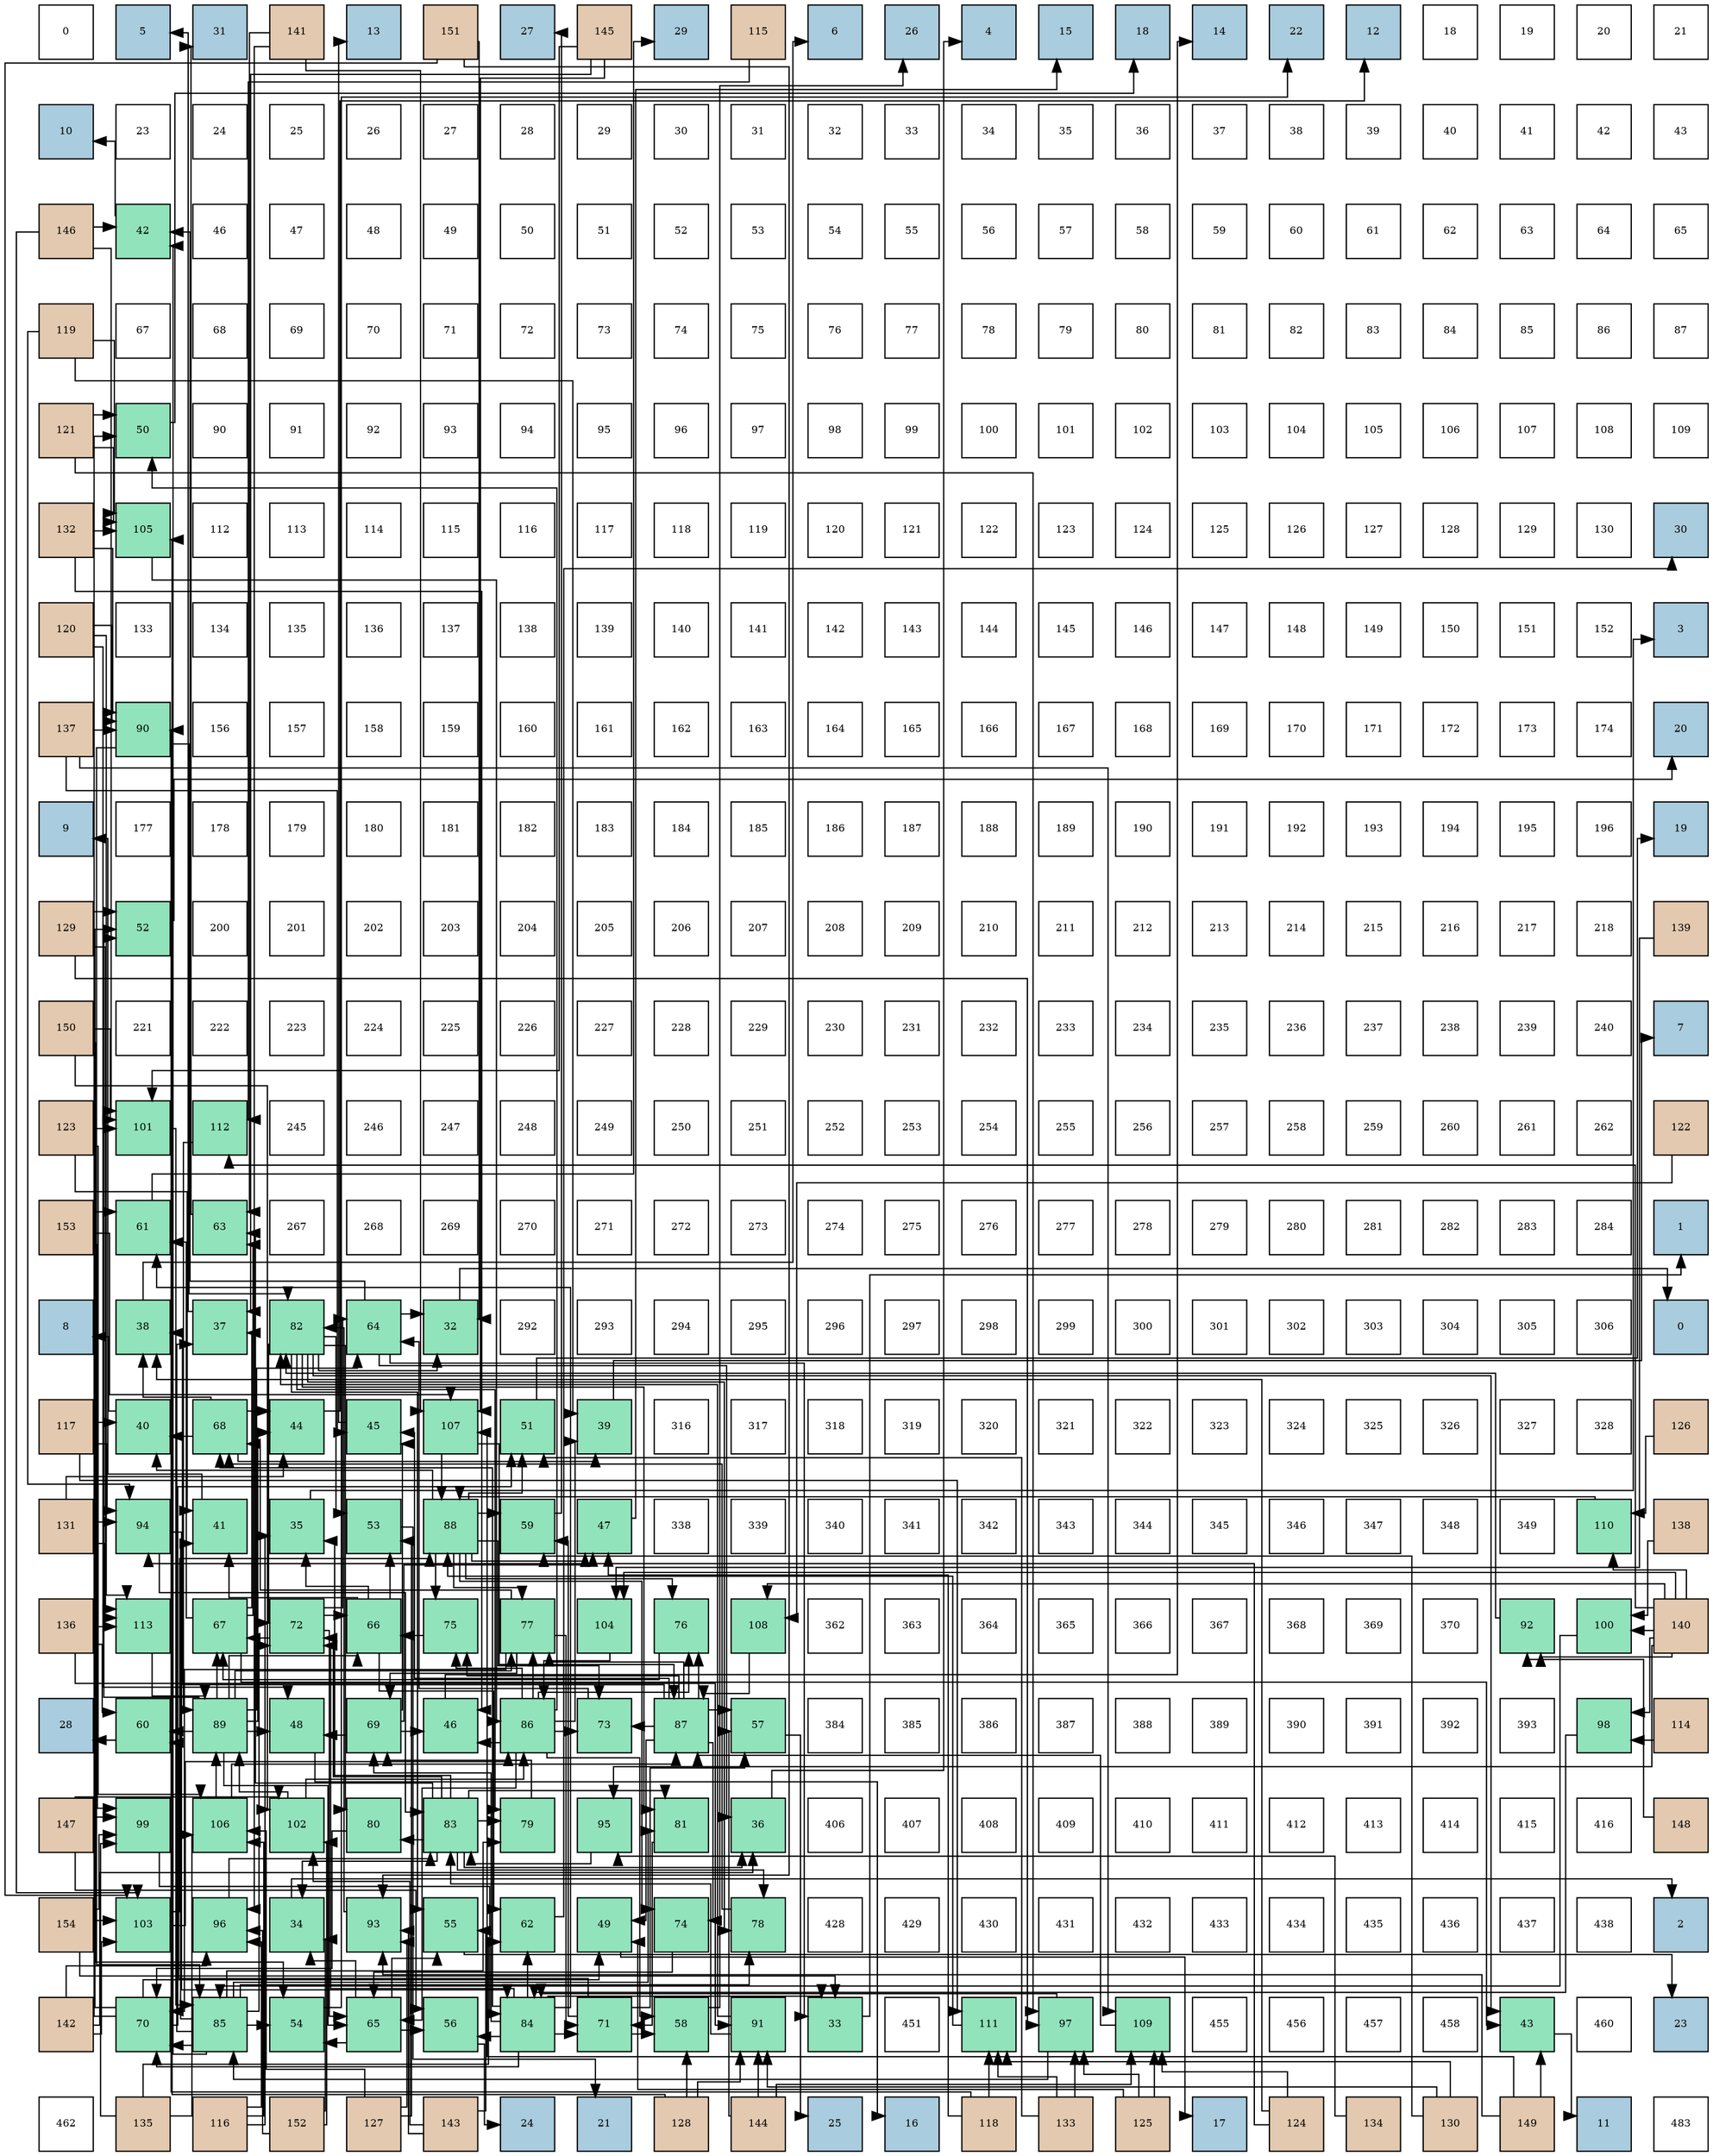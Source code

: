 digraph layout{
 rankdir=TB;
 splines=ortho;
 node [style=filled shape=square fixedsize=true width=0.6];
0[label="0", fontsize=8, fillcolor="#ffffff"];
1[label="5", fontsize=8, fillcolor="#a9ccde"];
2[label="31", fontsize=8, fillcolor="#a9ccde"];
3[label="141", fontsize=8, fillcolor="#e3c9af"];
4[label="13", fontsize=8, fillcolor="#a9ccde"];
5[label="151", fontsize=8, fillcolor="#e3c9af"];
6[label="27", fontsize=8, fillcolor="#a9ccde"];
7[label="145", fontsize=8, fillcolor="#e3c9af"];
8[label="29", fontsize=8, fillcolor="#a9ccde"];
9[label="115", fontsize=8, fillcolor="#e3c9af"];
10[label="6", fontsize=8, fillcolor="#a9ccde"];
11[label="26", fontsize=8, fillcolor="#a9ccde"];
12[label="4", fontsize=8, fillcolor="#a9ccde"];
13[label="15", fontsize=8, fillcolor="#a9ccde"];
14[label="18", fontsize=8, fillcolor="#a9ccde"];
15[label="14", fontsize=8, fillcolor="#a9ccde"];
16[label="22", fontsize=8, fillcolor="#a9ccde"];
17[label="12", fontsize=8, fillcolor="#a9ccde"];
18[label="18", fontsize=8, fillcolor="#ffffff"];
19[label="19", fontsize=8, fillcolor="#ffffff"];
20[label="20", fontsize=8, fillcolor="#ffffff"];
21[label="21", fontsize=8, fillcolor="#ffffff"];
22[label="10", fontsize=8, fillcolor="#a9ccde"];
23[label="23", fontsize=8, fillcolor="#ffffff"];
24[label="24", fontsize=8, fillcolor="#ffffff"];
25[label="25", fontsize=8, fillcolor="#ffffff"];
26[label="26", fontsize=8, fillcolor="#ffffff"];
27[label="27", fontsize=8, fillcolor="#ffffff"];
28[label="28", fontsize=8, fillcolor="#ffffff"];
29[label="29", fontsize=8, fillcolor="#ffffff"];
30[label="30", fontsize=8, fillcolor="#ffffff"];
31[label="31", fontsize=8, fillcolor="#ffffff"];
32[label="32", fontsize=8, fillcolor="#ffffff"];
33[label="33", fontsize=8, fillcolor="#ffffff"];
34[label="34", fontsize=8, fillcolor="#ffffff"];
35[label="35", fontsize=8, fillcolor="#ffffff"];
36[label="36", fontsize=8, fillcolor="#ffffff"];
37[label="37", fontsize=8, fillcolor="#ffffff"];
38[label="38", fontsize=8, fillcolor="#ffffff"];
39[label="39", fontsize=8, fillcolor="#ffffff"];
40[label="40", fontsize=8, fillcolor="#ffffff"];
41[label="41", fontsize=8, fillcolor="#ffffff"];
42[label="42", fontsize=8, fillcolor="#ffffff"];
43[label="43", fontsize=8, fillcolor="#ffffff"];
44[label="146", fontsize=8, fillcolor="#e3c9af"];
45[label="42", fontsize=8, fillcolor="#91e3bb"];
46[label="46", fontsize=8, fillcolor="#ffffff"];
47[label="47", fontsize=8, fillcolor="#ffffff"];
48[label="48", fontsize=8, fillcolor="#ffffff"];
49[label="49", fontsize=8, fillcolor="#ffffff"];
50[label="50", fontsize=8, fillcolor="#ffffff"];
51[label="51", fontsize=8, fillcolor="#ffffff"];
52[label="52", fontsize=8, fillcolor="#ffffff"];
53[label="53", fontsize=8, fillcolor="#ffffff"];
54[label="54", fontsize=8, fillcolor="#ffffff"];
55[label="55", fontsize=8, fillcolor="#ffffff"];
56[label="56", fontsize=8, fillcolor="#ffffff"];
57[label="57", fontsize=8, fillcolor="#ffffff"];
58[label="58", fontsize=8, fillcolor="#ffffff"];
59[label="59", fontsize=8, fillcolor="#ffffff"];
60[label="60", fontsize=8, fillcolor="#ffffff"];
61[label="61", fontsize=8, fillcolor="#ffffff"];
62[label="62", fontsize=8, fillcolor="#ffffff"];
63[label="63", fontsize=8, fillcolor="#ffffff"];
64[label="64", fontsize=8, fillcolor="#ffffff"];
65[label="65", fontsize=8, fillcolor="#ffffff"];
66[label="119", fontsize=8, fillcolor="#e3c9af"];
67[label="67", fontsize=8, fillcolor="#ffffff"];
68[label="68", fontsize=8, fillcolor="#ffffff"];
69[label="69", fontsize=8, fillcolor="#ffffff"];
70[label="70", fontsize=8, fillcolor="#ffffff"];
71[label="71", fontsize=8, fillcolor="#ffffff"];
72[label="72", fontsize=8, fillcolor="#ffffff"];
73[label="73", fontsize=8, fillcolor="#ffffff"];
74[label="74", fontsize=8, fillcolor="#ffffff"];
75[label="75", fontsize=8, fillcolor="#ffffff"];
76[label="76", fontsize=8, fillcolor="#ffffff"];
77[label="77", fontsize=8, fillcolor="#ffffff"];
78[label="78", fontsize=8, fillcolor="#ffffff"];
79[label="79", fontsize=8, fillcolor="#ffffff"];
80[label="80", fontsize=8, fillcolor="#ffffff"];
81[label="81", fontsize=8, fillcolor="#ffffff"];
82[label="82", fontsize=8, fillcolor="#ffffff"];
83[label="83", fontsize=8, fillcolor="#ffffff"];
84[label="84", fontsize=8, fillcolor="#ffffff"];
85[label="85", fontsize=8, fillcolor="#ffffff"];
86[label="86", fontsize=8, fillcolor="#ffffff"];
87[label="87", fontsize=8, fillcolor="#ffffff"];
88[label="121", fontsize=8, fillcolor="#e3c9af"];
89[label="50", fontsize=8, fillcolor="#91e3bb"];
90[label="90", fontsize=8, fillcolor="#ffffff"];
91[label="91", fontsize=8, fillcolor="#ffffff"];
92[label="92", fontsize=8, fillcolor="#ffffff"];
93[label="93", fontsize=8, fillcolor="#ffffff"];
94[label="94", fontsize=8, fillcolor="#ffffff"];
95[label="95", fontsize=8, fillcolor="#ffffff"];
96[label="96", fontsize=8, fillcolor="#ffffff"];
97[label="97", fontsize=8, fillcolor="#ffffff"];
98[label="98", fontsize=8, fillcolor="#ffffff"];
99[label="99", fontsize=8, fillcolor="#ffffff"];
100[label="100", fontsize=8, fillcolor="#ffffff"];
101[label="101", fontsize=8, fillcolor="#ffffff"];
102[label="102", fontsize=8, fillcolor="#ffffff"];
103[label="103", fontsize=8, fillcolor="#ffffff"];
104[label="104", fontsize=8, fillcolor="#ffffff"];
105[label="105", fontsize=8, fillcolor="#ffffff"];
106[label="106", fontsize=8, fillcolor="#ffffff"];
107[label="107", fontsize=8, fillcolor="#ffffff"];
108[label="108", fontsize=8, fillcolor="#ffffff"];
109[label="109", fontsize=8, fillcolor="#ffffff"];
110[label="132", fontsize=8, fillcolor="#e3c9af"];
111[label="105", fontsize=8, fillcolor="#91e3bb"];
112[label="112", fontsize=8, fillcolor="#ffffff"];
113[label="113", fontsize=8, fillcolor="#ffffff"];
114[label="114", fontsize=8, fillcolor="#ffffff"];
115[label="115", fontsize=8, fillcolor="#ffffff"];
116[label="116", fontsize=8, fillcolor="#ffffff"];
117[label="117", fontsize=8, fillcolor="#ffffff"];
118[label="118", fontsize=8, fillcolor="#ffffff"];
119[label="119", fontsize=8, fillcolor="#ffffff"];
120[label="120", fontsize=8, fillcolor="#ffffff"];
121[label="121", fontsize=8, fillcolor="#ffffff"];
122[label="122", fontsize=8, fillcolor="#ffffff"];
123[label="123", fontsize=8, fillcolor="#ffffff"];
124[label="124", fontsize=8, fillcolor="#ffffff"];
125[label="125", fontsize=8, fillcolor="#ffffff"];
126[label="126", fontsize=8, fillcolor="#ffffff"];
127[label="127", fontsize=8, fillcolor="#ffffff"];
128[label="128", fontsize=8, fillcolor="#ffffff"];
129[label="129", fontsize=8, fillcolor="#ffffff"];
130[label="130", fontsize=8, fillcolor="#ffffff"];
131[label="30", fontsize=8, fillcolor="#a9ccde"];
132[label="120", fontsize=8, fillcolor="#e3c9af"];
133[label="133", fontsize=8, fillcolor="#ffffff"];
134[label="134", fontsize=8, fillcolor="#ffffff"];
135[label="135", fontsize=8, fillcolor="#ffffff"];
136[label="136", fontsize=8, fillcolor="#ffffff"];
137[label="137", fontsize=8, fillcolor="#ffffff"];
138[label="138", fontsize=8, fillcolor="#ffffff"];
139[label="139", fontsize=8, fillcolor="#ffffff"];
140[label="140", fontsize=8, fillcolor="#ffffff"];
141[label="141", fontsize=8, fillcolor="#ffffff"];
142[label="142", fontsize=8, fillcolor="#ffffff"];
143[label="143", fontsize=8, fillcolor="#ffffff"];
144[label="144", fontsize=8, fillcolor="#ffffff"];
145[label="145", fontsize=8, fillcolor="#ffffff"];
146[label="146", fontsize=8, fillcolor="#ffffff"];
147[label="147", fontsize=8, fillcolor="#ffffff"];
148[label="148", fontsize=8, fillcolor="#ffffff"];
149[label="149", fontsize=8, fillcolor="#ffffff"];
150[label="150", fontsize=8, fillcolor="#ffffff"];
151[label="151", fontsize=8, fillcolor="#ffffff"];
152[label="152", fontsize=8, fillcolor="#ffffff"];
153[label="3", fontsize=8, fillcolor="#a9ccde"];
154[label="137", fontsize=8, fillcolor="#e3c9af"];
155[label="90", fontsize=8, fillcolor="#91e3bb"];
156[label="156", fontsize=8, fillcolor="#ffffff"];
157[label="157", fontsize=8, fillcolor="#ffffff"];
158[label="158", fontsize=8, fillcolor="#ffffff"];
159[label="159", fontsize=8, fillcolor="#ffffff"];
160[label="160", fontsize=8, fillcolor="#ffffff"];
161[label="161", fontsize=8, fillcolor="#ffffff"];
162[label="162", fontsize=8, fillcolor="#ffffff"];
163[label="163", fontsize=8, fillcolor="#ffffff"];
164[label="164", fontsize=8, fillcolor="#ffffff"];
165[label="165", fontsize=8, fillcolor="#ffffff"];
166[label="166", fontsize=8, fillcolor="#ffffff"];
167[label="167", fontsize=8, fillcolor="#ffffff"];
168[label="168", fontsize=8, fillcolor="#ffffff"];
169[label="169", fontsize=8, fillcolor="#ffffff"];
170[label="170", fontsize=8, fillcolor="#ffffff"];
171[label="171", fontsize=8, fillcolor="#ffffff"];
172[label="172", fontsize=8, fillcolor="#ffffff"];
173[label="173", fontsize=8, fillcolor="#ffffff"];
174[label="174", fontsize=8, fillcolor="#ffffff"];
175[label="20", fontsize=8, fillcolor="#a9ccde"];
176[label="9", fontsize=8, fillcolor="#a9ccde"];
177[label="177", fontsize=8, fillcolor="#ffffff"];
178[label="178", fontsize=8, fillcolor="#ffffff"];
179[label="179", fontsize=8, fillcolor="#ffffff"];
180[label="180", fontsize=8, fillcolor="#ffffff"];
181[label="181", fontsize=8, fillcolor="#ffffff"];
182[label="182", fontsize=8, fillcolor="#ffffff"];
183[label="183", fontsize=8, fillcolor="#ffffff"];
184[label="184", fontsize=8, fillcolor="#ffffff"];
185[label="185", fontsize=8, fillcolor="#ffffff"];
186[label="186", fontsize=8, fillcolor="#ffffff"];
187[label="187", fontsize=8, fillcolor="#ffffff"];
188[label="188", fontsize=8, fillcolor="#ffffff"];
189[label="189", fontsize=8, fillcolor="#ffffff"];
190[label="190", fontsize=8, fillcolor="#ffffff"];
191[label="191", fontsize=8, fillcolor="#ffffff"];
192[label="192", fontsize=8, fillcolor="#ffffff"];
193[label="193", fontsize=8, fillcolor="#ffffff"];
194[label="194", fontsize=8, fillcolor="#ffffff"];
195[label="195", fontsize=8, fillcolor="#ffffff"];
196[label="196", fontsize=8, fillcolor="#ffffff"];
197[label="19", fontsize=8, fillcolor="#a9ccde"];
198[label="129", fontsize=8, fillcolor="#e3c9af"];
199[label="52", fontsize=8, fillcolor="#91e3bb"];
200[label="200", fontsize=8, fillcolor="#ffffff"];
201[label="201", fontsize=8, fillcolor="#ffffff"];
202[label="202", fontsize=8, fillcolor="#ffffff"];
203[label="203", fontsize=8, fillcolor="#ffffff"];
204[label="204", fontsize=8, fillcolor="#ffffff"];
205[label="205", fontsize=8, fillcolor="#ffffff"];
206[label="206", fontsize=8, fillcolor="#ffffff"];
207[label="207", fontsize=8, fillcolor="#ffffff"];
208[label="208", fontsize=8, fillcolor="#ffffff"];
209[label="209", fontsize=8, fillcolor="#ffffff"];
210[label="210", fontsize=8, fillcolor="#ffffff"];
211[label="211", fontsize=8, fillcolor="#ffffff"];
212[label="212", fontsize=8, fillcolor="#ffffff"];
213[label="213", fontsize=8, fillcolor="#ffffff"];
214[label="214", fontsize=8, fillcolor="#ffffff"];
215[label="215", fontsize=8, fillcolor="#ffffff"];
216[label="216", fontsize=8, fillcolor="#ffffff"];
217[label="217", fontsize=8, fillcolor="#ffffff"];
218[label="218", fontsize=8, fillcolor="#ffffff"];
219[label="139", fontsize=8, fillcolor="#e3c9af"];
220[label="150", fontsize=8, fillcolor="#e3c9af"];
221[label="221", fontsize=8, fillcolor="#ffffff"];
222[label="222", fontsize=8, fillcolor="#ffffff"];
223[label="223", fontsize=8, fillcolor="#ffffff"];
224[label="224", fontsize=8, fillcolor="#ffffff"];
225[label="225", fontsize=8, fillcolor="#ffffff"];
226[label="226", fontsize=8, fillcolor="#ffffff"];
227[label="227", fontsize=8, fillcolor="#ffffff"];
228[label="228", fontsize=8, fillcolor="#ffffff"];
229[label="229", fontsize=8, fillcolor="#ffffff"];
230[label="230", fontsize=8, fillcolor="#ffffff"];
231[label="231", fontsize=8, fillcolor="#ffffff"];
232[label="232", fontsize=8, fillcolor="#ffffff"];
233[label="233", fontsize=8, fillcolor="#ffffff"];
234[label="234", fontsize=8, fillcolor="#ffffff"];
235[label="235", fontsize=8, fillcolor="#ffffff"];
236[label="236", fontsize=8, fillcolor="#ffffff"];
237[label="237", fontsize=8, fillcolor="#ffffff"];
238[label="238", fontsize=8, fillcolor="#ffffff"];
239[label="239", fontsize=8, fillcolor="#ffffff"];
240[label="240", fontsize=8, fillcolor="#ffffff"];
241[label="7", fontsize=8, fillcolor="#a9ccde"];
242[label="123", fontsize=8, fillcolor="#e3c9af"];
243[label="101", fontsize=8, fillcolor="#91e3bb"];
244[label="112", fontsize=8, fillcolor="#91e3bb"];
245[label="245", fontsize=8, fillcolor="#ffffff"];
246[label="246", fontsize=8, fillcolor="#ffffff"];
247[label="247", fontsize=8, fillcolor="#ffffff"];
248[label="248", fontsize=8, fillcolor="#ffffff"];
249[label="249", fontsize=8, fillcolor="#ffffff"];
250[label="250", fontsize=8, fillcolor="#ffffff"];
251[label="251", fontsize=8, fillcolor="#ffffff"];
252[label="252", fontsize=8, fillcolor="#ffffff"];
253[label="253", fontsize=8, fillcolor="#ffffff"];
254[label="254", fontsize=8, fillcolor="#ffffff"];
255[label="255", fontsize=8, fillcolor="#ffffff"];
256[label="256", fontsize=8, fillcolor="#ffffff"];
257[label="257", fontsize=8, fillcolor="#ffffff"];
258[label="258", fontsize=8, fillcolor="#ffffff"];
259[label="259", fontsize=8, fillcolor="#ffffff"];
260[label="260", fontsize=8, fillcolor="#ffffff"];
261[label="261", fontsize=8, fillcolor="#ffffff"];
262[label="262", fontsize=8, fillcolor="#ffffff"];
263[label="122", fontsize=8, fillcolor="#e3c9af"];
264[label="153", fontsize=8, fillcolor="#e3c9af"];
265[label="61", fontsize=8, fillcolor="#91e3bb"];
266[label="63", fontsize=8, fillcolor="#91e3bb"];
267[label="267", fontsize=8, fillcolor="#ffffff"];
268[label="268", fontsize=8, fillcolor="#ffffff"];
269[label="269", fontsize=8, fillcolor="#ffffff"];
270[label="270", fontsize=8, fillcolor="#ffffff"];
271[label="271", fontsize=8, fillcolor="#ffffff"];
272[label="272", fontsize=8, fillcolor="#ffffff"];
273[label="273", fontsize=8, fillcolor="#ffffff"];
274[label="274", fontsize=8, fillcolor="#ffffff"];
275[label="275", fontsize=8, fillcolor="#ffffff"];
276[label="276", fontsize=8, fillcolor="#ffffff"];
277[label="277", fontsize=8, fillcolor="#ffffff"];
278[label="278", fontsize=8, fillcolor="#ffffff"];
279[label="279", fontsize=8, fillcolor="#ffffff"];
280[label="280", fontsize=8, fillcolor="#ffffff"];
281[label="281", fontsize=8, fillcolor="#ffffff"];
282[label="282", fontsize=8, fillcolor="#ffffff"];
283[label="283", fontsize=8, fillcolor="#ffffff"];
284[label="284", fontsize=8, fillcolor="#ffffff"];
285[label="1", fontsize=8, fillcolor="#a9ccde"];
286[label="8", fontsize=8, fillcolor="#a9ccde"];
287[label="38", fontsize=8, fillcolor="#91e3bb"];
288[label="37", fontsize=8, fillcolor="#91e3bb"];
289[label="82", fontsize=8, fillcolor="#91e3bb"];
290[label="64", fontsize=8, fillcolor="#91e3bb"];
291[label="32", fontsize=8, fillcolor="#91e3bb"];
292[label="292", fontsize=8, fillcolor="#ffffff"];
293[label="293", fontsize=8, fillcolor="#ffffff"];
294[label="294", fontsize=8, fillcolor="#ffffff"];
295[label="295", fontsize=8, fillcolor="#ffffff"];
296[label="296", fontsize=8, fillcolor="#ffffff"];
297[label="297", fontsize=8, fillcolor="#ffffff"];
298[label="298", fontsize=8, fillcolor="#ffffff"];
299[label="299", fontsize=8, fillcolor="#ffffff"];
300[label="300", fontsize=8, fillcolor="#ffffff"];
301[label="301", fontsize=8, fillcolor="#ffffff"];
302[label="302", fontsize=8, fillcolor="#ffffff"];
303[label="303", fontsize=8, fillcolor="#ffffff"];
304[label="304", fontsize=8, fillcolor="#ffffff"];
305[label="305", fontsize=8, fillcolor="#ffffff"];
306[label="306", fontsize=8, fillcolor="#ffffff"];
307[label="0", fontsize=8, fillcolor="#a9ccde"];
308[label="117", fontsize=8, fillcolor="#e3c9af"];
309[label="40", fontsize=8, fillcolor="#91e3bb"];
310[label="68", fontsize=8, fillcolor="#91e3bb"];
311[label="44", fontsize=8, fillcolor="#91e3bb"];
312[label="45", fontsize=8, fillcolor="#91e3bb"];
313[label="107", fontsize=8, fillcolor="#91e3bb"];
314[label="51", fontsize=8, fillcolor="#91e3bb"];
315[label="39", fontsize=8, fillcolor="#91e3bb"];
316[label="316", fontsize=8, fillcolor="#ffffff"];
317[label="317", fontsize=8, fillcolor="#ffffff"];
318[label="318", fontsize=8, fillcolor="#ffffff"];
319[label="319", fontsize=8, fillcolor="#ffffff"];
320[label="320", fontsize=8, fillcolor="#ffffff"];
321[label="321", fontsize=8, fillcolor="#ffffff"];
322[label="322", fontsize=8, fillcolor="#ffffff"];
323[label="323", fontsize=8, fillcolor="#ffffff"];
324[label="324", fontsize=8, fillcolor="#ffffff"];
325[label="325", fontsize=8, fillcolor="#ffffff"];
326[label="326", fontsize=8, fillcolor="#ffffff"];
327[label="327", fontsize=8, fillcolor="#ffffff"];
328[label="328", fontsize=8, fillcolor="#ffffff"];
329[label="126", fontsize=8, fillcolor="#e3c9af"];
330[label="131", fontsize=8, fillcolor="#e3c9af"];
331[label="94", fontsize=8, fillcolor="#91e3bb"];
332[label="41", fontsize=8, fillcolor="#91e3bb"];
333[label="35", fontsize=8, fillcolor="#91e3bb"];
334[label="53", fontsize=8, fillcolor="#91e3bb"];
335[label="88", fontsize=8, fillcolor="#91e3bb"];
336[label="59", fontsize=8, fillcolor="#91e3bb"];
337[label="47", fontsize=8, fillcolor="#91e3bb"];
338[label="338", fontsize=8, fillcolor="#ffffff"];
339[label="339", fontsize=8, fillcolor="#ffffff"];
340[label="340", fontsize=8, fillcolor="#ffffff"];
341[label="341", fontsize=8, fillcolor="#ffffff"];
342[label="342", fontsize=8, fillcolor="#ffffff"];
343[label="343", fontsize=8, fillcolor="#ffffff"];
344[label="344", fontsize=8, fillcolor="#ffffff"];
345[label="345", fontsize=8, fillcolor="#ffffff"];
346[label="346", fontsize=8, fillcolor="#ffffff"];
347[label="347", fontsize=8, fillcolor="#ffffff"];
348[label="348", fontsize=8, fillcolor="#ffffff"];
349[label="349", fontsize=8, fillcolor="#ffffff"];
350[label="110", fontsize=8, fillcolor="#91e3bb"];
351[label="138", fontsize=8, fillcolor="#e3c9af"];
352[label="136", fontsize=8, fillcolor="#e3c9af"];
353[label="113", fontsize=8, fillcolor="#91e3bb"];
354[label="67", fontsize=8, fillcolor="#91e3bb"];
355[label="72", fontsize=8, fillcolor="#91e3bb"];
356[label="66", fontsize=8, fillcolor="#91e3bb"];
357[label="75", fontsize=8, fillcolor="#91e3bb"];
358[label="77", fontsize=8, fillcolor="#91e3bb"];
359[label="104", fontsize=8, fillcolor="#91e3bb"];
360[label="76", fontsize=8, fillcolor="#91e3bb"];
361[label="108", fontsize=8, fillcolor="#91e3bb"];
362[label="362", fontsize=8, fillcolor="#ffffff"];
363[label="363", fontsize=8, fillcolor="#ffffff"];
364[label="364", fontsize=8, fillcolor="#ffffff"];
365[label="365", fontsize=8, fillcolor="#ffffff"];
366[label="366", fontsize=8, fillcolor="#ffffff"];
367[label="367", fontsize=8, fillcolor="#ffffff"];
368[label="368", fontsize=8, fillcolor="#ffffff"];
369[label="369", fontsize=8, fillcolor="#ffffff"];
370[label="370", fontsize=8, fillcolor="#ffffff"];
371[label="92", fontsize=8, fillcolor="#91e3bb"];
372[label="100", fontsize=8, fillcolor="#91e3bb"];
373[label="140", fontsize=8, fillcolor="#e3c9af"];
374[label="28", fontsize=8, fillcolor="#a9ccde"];
375[label="60", fontsize=8, fillcolor="#91e3bb"];
376[label="89", fontsize=8, fillcolor="#91e3bb"];
377[label="48", fontsize=8, fillcolor="#91e3bb"];
378[label="69", fontsize=8, fillcolor="#91e3bb"];
379[label="46", fontsize=8, fillcolor="#91e3bb"];
380[label="86", fontsize=8, fillcolor="#91e3bb"];
381[label="73", fontsize=8, fillcolor="#91e3bb"];
382[label="87", fontsize=8, fillcolor="#91e3bb"];
383[label="57", fontsize=8, fillcolor="#91e3bb"];
384[label="384", fontsize=8, fillcolor="#ffffff"];
385[label="385", fontsize=8, fillcolor="#ffffff"];
386[label="386", fontsize=8, fillcolor="#ffffff"];
387[label="387", fontsize=8, fillcolor="#ffffff"];
388[label="388", fontsize=8, fillcolor="#ffffff"];
389[label="389", fontsize=8, fillcolor="#ffffff"];
390[label="390", fontsize=8, fillcolor="#ffffff"];
391[label="391", fontsize=8, fillcolor="#ffffff"];
392[label="392", fontsize=8, fillcolor="#ffffff"];
393[label="393", fontsize=8, fillcolor="#ffffff"];
394[label="98", fontsize=8, fillcolor="#91e3bb"];
395[label="114", fontsize=8, fillcolor="#e3c9af"];
396[label="147", fontsize=8, fillcolor="#e3c9af"];
397[label="99", fontsize=8, fillcolor="#91e3bb"];
398[label="106", fontsize=8, fillcolor="#91e3bb"];
399[label="102", fontsize=8, fillcolor="#91e3bb"];
400[label="80", fontsize=8, fillcolor="#91e3bb"];
401[label="83", fontsize=8, fillcolor="#91e3bb"];
402[label="79", fontsize=8, fillcolor="#91e3bb"];
403[label="95", fontsize=8, fillcolor="#91e3bb"];
404[label="81", fontsize=8, fillcolor="#91e3bb"];
405[label="36", fontsize=8, fillcolor="#91e3bb"];
406[label="406", fontsize=8, fillcolor="#ffffff"];
407[label="407", fontsize=8, fillcolor="#ffffff"];
408[label="408", fontsize=8, fillcolor="#ffffff"];
409[label="409", fontsize=8, fillcolor="#ffffff"];
410[label="410", fontsize=8, fillcolor="#ffffff"];
411[label="411", fontsize=8, fillcolor="#ffffff"];
412[label="412", fontsize=8, fillcolor="#ffffff"];
413[label="413", fontsize=8, fillcolor="#ffffff"];
414[label="414", fontsize=8, fillcolor="#ffffff"];
415[label="415", fontsize=8, fillcolor="#ffffff"];
416[label="416", fontsize=8, fillcolor="#ffffff"];
417[label="148", fontsize=8, fillcolor="#e3c9af"];
418[label="154", fontsize=8, fillcolor="#e3c9af"];
419[label="103", fontsize=8, fillcolor="#91e3bb"];
420[label="96", fontsize=8, fillcolor="#91e3bb"];
421[label="34", fontsize=8, fillcolor="#91e3bb"];
422[label="93", fontsize=8, fillcolor="#91e3bb"];
423[label="55", fontsize=8, fillcolor="#91e3bb"];
424[label="62", fontsize=8, fillcolor="#91e3bb"];
425[label="49", fontsize=8, fillcolor="#91e3bb"];
426[label="74", fontsize=8, fillcolor="#91e3bb"];
427[label="78", fontsize=8, fillcolor="#91e3bb"];
428[label="428", fontsize=8, fillcolor="#ffffff"];
429[label="429", fontsize=8, fillcolor="#ffffff"];
430[label="430", fontsize=8, fillcolor="#ffffff"];
431[label="431", fontsize=8, fillcolor="#ffffff"];
432[label="432", fontsize=8, fillcolor="#ffffff"];
433[label="433", fontsize=8, fillcolor="#ffffff"];
434[label="434", fontsize=8, fillcolor="#ffffff"];
435[label="435", fontsize=8, fillcolor="#ffffff"];
436[label="436", fontsize=8, fillcolor="#ffffff"];
437[label="437", fontsize=8, fillcolor="#ffffff"];
438[label="438", fontsize=8, fillcolor="#ffffff"];
439[label="2", fontsize=8, fillcolor="#a9ccde"];
440[label="142", fontsize=8, fillcolor="#e3c9af"];
441[label="70", fontsize=8, fillcolor="#91e3bb"];
442[label="85", fontsize=8, fillcolor="#91e3bb"];
443[label="54", fontsize=8, fillcolor="#91e3bb"];
444[label="65", fontsize=8, fillcolor="#91e3bb"];
445[label="56", fontsize=8, fillcolor="#91e3bb"];
446[label="84", fontsize=8, fillcolor="#91e3bb"];
447[label="71", fontsize=8, fillcolor="#91e3bb"];
448[label="58", fontsize=8, fillcolor="#91e3bb"];
449[label="91", fontsize=8, fillcolor="#91e3bb"];
450[label="33", fontsize=8, fillcolor="#91e3bb"];
451[label="451", fontsize=8, fillcolor="#ffffff"];
452[label="111", fontsize=8, fillcolor="#91e3bb"];
453[label="97", fontsize=8, fillcolor="#91e3bb"];
454[label="109", fontsize=8, fillcolor="#91e3bb"];
455[label="455", fontsize=8, fillcolor="#ffffff"];
456[label="456", fontsize=8, fillcolor="#ffffff"];
457[label="457", fontsize=8, fillcolor="#ffffff"];
458[label="458", fontsize=8, fillcolor="#ffffff"];
459[label="43", fontsize=8, fillcolor="#91e3bb"];
460[label="460", fontsize=8, fillcolor="#ffffff"];
461[label="23", fontsize=8, fillcolor="#a9ccde"];
462[label="462", fontsize=8, fillcolor="#ffffff"];
463[label="135", fontsize=8, fillcolor="#e3c9af"];
464[label="116", fontsize=8, fillcolor="#e3c9af"];
465[label="152", fontsize=8, fillcolor="#e3c9af"];
466[label="127", fontsize=8, fillcolor="#e3c9af"];
467[label="143", fontsize=8, fillcolor="#e3c9af"];
468[label="24", fontsize=8, fillcolor="#a9ccde"];
469[label="21", fontsize=8, fillcolor="#a9ccde"];
470[label="128", fontsize=8, fillcolor="#e3c9af"];
471[label="144", fontsize=8, fillcolor="#e3c9af"];
472[label="25", fontsize=8, fillcolor="#a9ccde"];
473[label="16", fontsize=8, fillcolor="#a9ccde"];
474[label="118", fontsize=8, fillcolor="#e3c9af"];
475[label="133", fontsize=8, fillcolor="#e3c9af"];
476[label="125", fontsize=8, fillcolor="#e3c9af"];
477[label="17", fontsize=8, fillcolor="#a9ccde"];
478[label="124", fontsize=8, fillcolor="#e3c9af"];
479[label="134", fontsize=8, fillcolor="#e3c9af"];
480[label="130", fontsize=8, fillcolor="#e3c9af"];
481[label="149", fontsize=8, fillcolor="#e3c9af"];
482[label="11", fontsize=8, fillcolor="#a9ccde"];
483[label="483", fontsize=8, fillcolor="#ffffff"];
edge [constraint=false, style=vis];291 -> 307;
450 -> 285;
421 -> 439;
333 -> 153;
405 -> 12;
288 -> 1;
287 -> 10;
315 -> 241;
309 -> 286;
332 -> 176;
45 -> 22;
459 -> 482;
311 -> 17;
312 -> 4;
379 -> 15;
337 -> 13;
377 -> 473;
425 -> 477;
89 -> 14;
314 -> 197;
199 -> 175;
334 -> 469;
443 -> 16;
423 -> 461;
445 -> 468;
383 -> 472;
448 -> 11;
336 -> 6;
375 -> 374;
265 -> 8;
424 -> 131;
266 -> 2;
290 -> 291;
290 -> 450;
290 -> 405;
290 -> 45;
444 -> 421;
444 -> 443;
444 -> 423;
444 -> 445;
356 -> 333;
356 -> 332;
356 -> 334;
356 -> 424;
354 -> 288;
354 -> 459;
354 -> 265;
354 -> 266;
310 -> 287;
310 -> 315;
310 -> 309;
310 -> 311;
378 -> 312;
378 -> 379;
378 -> 337;
378 -> 377;
441 -> 425;
441 -> 89;
441 -> 314;
441 -> 199;
447 -> 383;
447 -> 448;
447 -> 336;
447 -> 375;
355 -> 290;
355 -> 444;
355 -> 356;
355 -> 354;
381 -> 290;
426 -> 444;
357 -> 356;
360 -> 354;
358 -> 310;
358 -> 378;
358 -> 441;
358 -> 447;
427 -> 310;
402 -> 378;
400 -> 441;
404 -> 447;
289 -> 291;
289 -> 459;
289 -> 334;
289 -> 423;
289 -> 355;
289 -> 427;
289 -> 402;
289 -> 400;
289 -> 404;
401 -> 421;
401 -> 333;
401 -> 405;
401 -> 266;
401 -> 355;
401 -> 427;
401 -> 402;
401 -> 400;
401 -> 404;
446 -> 450;
446 -> 445;
446 -> 265;
446 -> 424;
446 -> 310;
446 -> 378;
446 -> 441;
446 -> 447;
446 -> 355;
442 -> 288;
442 -> 332;
442 -> 45;
442 -> 443;
442 -> 441;
442 -> 355;
442 -> 427;
442 -> 402;
442 -> 404;
380 -> 315;
380 -> 379;
380 -> 89;
380 -> 448;
380 -> 444;
380 -> 381;
380 -> 357;
380 -> 360;
380 -> 358;
382 -> 287;
382 -> 312;
382 -> 425;
382 -> 383;
382 -> 381;
382 -> 426;
382 -> 357;
382 -> 360;
382 -> 358;
335 -> 309;
335 -> 337;
335 -> 314;
335 -> 336;
335 -> 381;
335 -> 426;
335 -> 357;
335 -> 360;
335 -> 358;
376 -> 311;
376 -> 377;
376 -> 199;
376 -> 375;
376 -> 290;
376 -> 444;
376 -> 356;
376 -> 354;
376 -> 358;
155 -> 289;
155 -> 442;
449 -> 289;
449 -> 401;
371 -> 289;
422 -> 289;
331 -> 401;
331 -> 446;
403 -> 401;
420 -> 401;
453 -> 446;
453 -> 442;
394 -> 446;
397 -> 446;
372 -> 442;
243 -> 442;
399 -> 380;
399 -> 376;
419 -> 380;
419 -> 335;
359 -> 380;
111 -> 380;
398 -> 382;
398 -> 376;
313 -> 382;
313 -> 335;
361 -> 382;
454 -> 382;
350 -> 335;
452 -> 335;
244 -> 376;
353 -> 376;
395 -> 394;
9 -> 244;
464 -> 333;
464 -> 420;
464 -> 398;
308 -> 309;
308 -> 331;
308 -> 452;
474 -> 337;
474 -> 155;
474 -> 452;
66 -> 315;
66 -> 331;
66 -> 111;
132 -> 377;
132 -> 155;
132 -> 353;
88 -> 89;
88 -> 453;
88 -> 111;
263 -> 361;
242 -> 332;
242 -> 243;
242 -> 398;
478 -> 287;
478 -> 331;
478 -> 454;
476 -> 425;
476 -> 453;
476 -> 454;
329 -> 350;
466 -> 334;
466 -> 422;
466 -> 398;
470 -> 448;
470 -> 449;
470 -> 111;
198 -> 199;
198 -> 453;
198 -> 353;
480 -> 336;
480 -> 449;
480 -> 452;
330 -> 311;
330 -> 331;
330 -> 353;
110 -> 379;
110 -> 155;
110 -> 111;
475 -> 314;
475 -> 453;
475 -> 452;
479 -> 403;
463 -> 424;
463 -> 397;
463 -> 398;
352 -> 375;
352 -> 449;
352 -> 353;
154 -> 312;
154 -> 155;
154 -> 454;
351 -> 372;
219 -> 359;
373 -> 371;
373 -> 403;
373 -> 394;
373 -> 372;
373 -> 359;
373 -> 361;
373 -> 350;
373 -> 244;
3 -> 266;
3 -> 420;
3 -> 313;
440 -> 405;
440 -> 420;
440 -> 419;
467 -> 423;
467 -> 422;
467 -> 399;
471 -> 383;
471 -> 449;
471 -> 454;
7 -> 288;
7 -> 243;
7 -> 313;
44 -> 45;
44 -> 243;
44 -> 419;
396 -> 445;
396 -> 397;
396 -> 399;
417 -> 371;
481 -> 459;
481 -> 422;
481 -> 313;
220 -> 443;
220 -> 243;
220 -> 399;
5 -> 291;
5 -> 422;
5 -> 419;
465 -> 421;
465 -> 420;
465 -> 399;
264 -> 265;
264 -> 397;
264 -> 313;
418 -> 450;
418 -> 397;
418 -> 419;
edge [constraint=true, style=invis];
0 -> 22 -> 44 -> 66 -> 88 -> 110 -> 132 -> 154 -> 176 -> 198 -> 220 -> 242 -> 264 -> 286 -> 308 -> 330 -> 352 -> 374 -> 396 -> 418 -> 440 -> 462;
1 -> 23 -> 45 -> 67 -> 89 -> 111 -> 133 -> 155 -> 177 -> 199 -> 221 -> 243 -> 265 -> 287 -> 309 -> 331 -> 353 -> 375 -> 397 -> 419 -> 441 -> 463;
2 -> 24 -> 46 -> 68 -> 90 -> 112 -> 134 -> 156 -> 178 -> 200 -> 222 -> 244 -> 266 -> 288 -> 310 -> 332 -> 354 -> 376 -> 398 -> 420 -> 442 -> 464;
3 -> 25 -> 47 -> 69 -> 91 -> 113 -> 135 -> 157 -> 179 -> 201 -> 223 -> 245 -> 267 -> 289 -> 311 -> 333 -> 355 -> 377 -> 399 -> 421 -> 443 -> 465;
4 -> 26 -> 48 -> 70 -> 92 -> 114 -> 136 -> 158 -> 180 -> 202 -> 224 -> 246 -> 268 -> 290 -> 312 -> 334 -> 356 -> 378 -> 400 -> 422 -> 444 -> 466;
5 -> 27 -> 49 -> 71 -> 93 -> 115 -> 137 -> 159 -> 181 -> 203 -> 225 -> 247 -> 269 -> 291 -> 313 -> 335 -> 357 -> 379 -> 401 -> 423 -> 445 -> 467;
6 -> 28 -> 50 -> 72 -> 94 -> 116 -> 138 -> 160 -> 182 -> 204 -> 226 -> 248 -> 270 -> 292 -> 314 -> 336 -> 358 -> 380 -> 402 -> 424 -> 446 -> 468;
7 -> 29 -> 51 -> 73 -> 95 -> 117 -> 139 -> 161 -> 183 -> 205 -> 227 -> 249 -> 271 -> 293 -> 315 -> 337 -> 359 -> 381 -> 403 -> 425 -> 447 -> 469;
8 -> 30 -> 52 -> 74 -> 96 -> 118 -> 140 -> 162 -> 184 -> 206 -> 228 -> 250 -> 272 -> 294 -> 316 -> 338 -> 360 -> 382 -> 404 -> 426 -> 448 -> 470;
9 -> 31 -> 53 -> 75 -> 97 -> 119 -> 141 -> 163 -> 185 -> 207 -> 229 -> 251 -> 273 -> 295 -> 317 -> 339 -> 361 -> 383 -> 405 -> 427 -> 449 -> 471;
10 -> 32 -> 54 -> 76 -> 98 -> 120 -> 142 -> 164 -> 186 -> 208 -> 230 -> 252 -> 274 -> 296 -> 318 -> 340 -> 362 -> 384 -> 406 -> 428 -> 450 -> 472;
11 -> 33 -> 55 -> 77 -> 99 -> 121 -> 143 -> 165 -> 187 -> 209 -> 231 -> 253 -> 275 -> 297 -> 319 -> 341 -> 363 -> 385 -> 407 -> 429 -> 451 -> 473;
12 -> 34 -> 56 -> 78 -> 100 -> 122 -> 144 -> 166 -> 188 -> 210 -> 232 -> 254 -> 276 -> 298 -> 320 -> 342 -> 364 -> 386 -> 408 -> 430 -> 452 -> 474;
13 -> 35 -> 57 -> 79 -> 101 -> 123 -> 145 -> 167 -> 189 -> 211 -> 233 -> 255 -> 277 -> 299 -> 321 -> 343 -> 365 -> 387 -> 409 -> 431 -> 453 -> 475;
14 -> 36 -> 58 -> 80 -> 102 -> 124 -> 146 -> 168 -> 190 -> 212 -> 234 -> 256 -> 278 -> 300 -> 322 -> 344 -> 366 -> 388 -> 410 -> 432 -> 454 -> 476;
15 -> 37 -> 59 -> 81 -> 103 -> 125 -> 147 -> 169 -> 191 -> 213 -> 235 -> 257 -> 279 -> 301 -> 323 -> 345 -> 367 -> 389 -> 411 -> 433 -> 455 -> 477;
16 -> 38 -> 60 -> 82 -> 104 -> 126 -> 148 -> 170 -> 192 -> 214 -> 236 -> 258 -> 280 -> 302 -> 324 -> 346 -> 368 -> 390 -> 412 -> 434 -> 456 -> 478;
17 -> 39 -> 61 -> 83 -> 105 -> 127 -> 149 -> 171 -> 193 -> 215 -> 237 -> 259 -> 281 -> 303 -> 325 -> 347 -> 369 -> 391 -> 413 -> 435 -> 457 -> 479;
18 -> 40 -> 62 -> 84 -> 106 -> 128 -> 150 -> 172 -> 194 -> 216 -> 238 -> 260 -> 282 -> 304 -> 326 -> 348 -> 370 -> 392 -> 414 -> 436 -> 458 -> 480;
19 -> 41 -> 63 -> 85 -> 107 -> 129 -> 151 -> 173 -> 195 -> 217 -> 239 -> 261 -> 283 -> 305 -> 327 -> 349 -> 371 -> 393 -> 415 -> 437 -> 459 -> 481;
20 -> 42 -> 64 -> 86 -> 108 -> 130 -> 152 -> 174 -> 196 -> 218 -> 240 -> 262 -> 284 -> 306 -> 328 -> 350 -> 372 -> 394 -> 416 -> 438 -> 460 -> 482;
21 -> 43 -> 65 -> 87 -> 109 -> 131 -> 153 -> 175 -> 197 -> 219 -> 241 -> 263 -> 285 -> 307 -> 329 -> 351 -> 373 -> 395 -> 417 -> 439 -> 461 -> 483;
rank = same {0 -> 1 -> 2 -> 3 -> 4 -> 5 -> 6 -> 7 -> 8 -> 9 -> 10 -> 11 -> 12 -> 13 -> 14 -> 15 -> 16 -> 17 -> 18 -> 19 -> 20 -> 21};
rank = same {22 -> 23 -> 24 -> 25 -> 26 -> 27 -> 28 -> 29 -> 30 -> 31 -> 32 -> 33 -> 34 -> 35 -> 36 -> 37 -> 38 -> 39 -> 40 -> 41 -> 42 -> 43};
rank = same {44 -> 45 -> 46 -> 47 -> 48 -> 49 -> 50 -> 51 -> 52 -> 53 -> 54 -> 55 -> 56 -> 57 -> 58 -> 59 -> 60 -> 61 -> 62 -> 63 -> 64 -> 65};
rank = same {66 -> 67 -> 68 -> 69 -> 70 -> 71 -> 72 -> 73 -> 74 -> 75 -> 76 -> 77 -> 78 -> 79 -> 80 -> 81 -> 82 -> 83 -> 84 -> 85 -> 86 -> 87};
rank = same {88 -> 89 -> 90 -> 91 -> 92 -> 93 -> 94 -> 95 -> 96 -> 97 -> 98 -> 99 -> 100 -> 101 -> 102 -> 103 -> 104 -> 105 -> 106 -> 107 -> 108 -> 109};
rank = same {110 -> 111 -> 112 -> 113 -> 114 -> 115 -> 116 -> 117 -> 118 -> 119 -> 120 -> 121 -> 122 -> 123 -> 124 -> 125 -> 126 -> 127 -> 128 -> 129 -> 130 -> 131};
rank = same {132 -> 133 -> 134 -> 135 -> 136 -> 137 -> 138 -> 139 -> 140 -> 141 -> 142 -> 143 -> 144 -> 145 -> 146 -> 147 -> 148 -> 149 -> 150 -> 151 -> 152 -> 153};
rank = same {154 -> 155 -> 156 -> 157 -> 158 -> 159 -> 160 -> 161 -> 162 -> 163 -> 164 -> 165 -> 166 -> 167 -> 168 -> 169 -> 170 -> 171 -> 172 -> 173 -> 174 -> 175};
rank = same {176 -> 177 -> 178 -> 179 -> 180 -> 181 -> 182 -> 183 -> 184 -> 185 -> 186 -> 187 -> 188 -> 189 -> 190 -> 191 -> 192 -> 193 -> 194 -> 195 -> 196 -> 197};
rank = same {198 -> 199 -> 200 -> 201 -> 202 -> 203 -> 204 -> 205 -> 206 -> 207 -> 208 -> 209 -> 210 -> 211 -> 212 -> 213 -> 214 -> 215 -> 216 -> 217 -> 218 -> 219};
rank = same {220 -> 221 -> 222 -> 223 -> 224 -> 225 -> 226 -> 227 -> 228 -> 229 -> 230 -> 231 -> 232 -> 233 -> 234 -> 235 -> 236 -> 237 -> 238 -> 239 -> 240 -> 241};
rank = same {242 -> 243 -> 244 -> 245 -> 246 -> 247 -> 248 -> 249 -> 250 -> 251 -> 252 -> 253 -> 254 -> 255 -> 256 -> 257 -> 258 -> 259 -> 260 -> 261 -> 262 -> 263};
rank = same {264 -> 265 -> 266 -> 267 -> 268 -> 269 -> 270 -> 271 -> 272 -> 273 -> 274 -> 275 -> 276 -> 277 -> 278 -> 279 -> 280 -> 281 -> 282 -> 283 -> 284 -> 285};
rank = same {286 -> 287 -> 288 -> 289 -> 290 -> 291 -> 292 -> 293 -> 294 -> 295 -> 296 -> 297 -> 298 -> 299 -> 300 -> 301 -> 302 -> 303 -> 304 -> 305 -> 306 -> 307};
rank = same {308 -> 309 -> 310 -> 311 -> 312 -> 313 -> 314 -> 315 -> 316 -> 317 -> 318 -> 319 -> 320 -> 321 -> 322 -> 323 -> 324 -> 325 -> 326 -> 327 -> 328 -> 329};
rank = same {330 -> 331 -> 332 -> 333 -> 334 -> 335 -> 336 -> 337 -> 338 -> 339 -> 340 -> 341 -> 342 -> 343 -> 344 -> 345 -> 346 -> 347 -> 348 -> 349 -> 350 -> 351};
rank = same {352 -> 353 -> 354 -> 355 -> 356 -> 357 -> 358 -> 359 -> 360 -> 361 -> 362 -> 363 -> 364 -> 365 -> 366 -> 367 -> 368 -> 369 -> 370 -> 371 -> 372 -> 373};
rank = same {374 -> 375 -> 376 -> 377 -> 378 -> 379 -> 380 -> 381 -> 382 -> 383 -> 384 -> 385 -> 386 -> 387 -> 388 -> 389 -> 390 -> 391 -> 392 -> 393 -> 394 -> 395};
rank = same {396 -> 397 -> 398 -> 399 -> 400 -> 401 -> 402 -> 403 -> 404 -> 405 -> 406 -> 407 -> 408 -> 409 -> 410 -> 411 -> 412 -> 413 -> 414 -> 415 -> 416 -> 417};
rank = same {418 -> 419 -> 420 -> 421 -> 422 -> 423 -> 424 -> 425 -> 426 -> 427 -> 428 -> 429 -> 430 -> 431 -> 432 -> 433 -> 434 -> 435 -> 436 -> 437 -> 438 -> 439};
rank = same {440 -> 441 -> 442 -> 443 -> 444 -> 445 -> 446 -> 447 -> 448 -> 449 -> 450 -> 451 -> 452 -> 453 -> 454 -> 455 -> 456 -> 457 -> 458 -> 459 -> 460 -> 461};
rank = same {462 -> 463 -> 464 -> 465 -> 466 -> 467 -> 468 -> 469 -> 470 -> 471 -> 472 -> 473 -> 474 -> 475 -> 476 -> 477 -> 478 -> 479 -> 480 -> 481 -> 482 -> 483};
}
